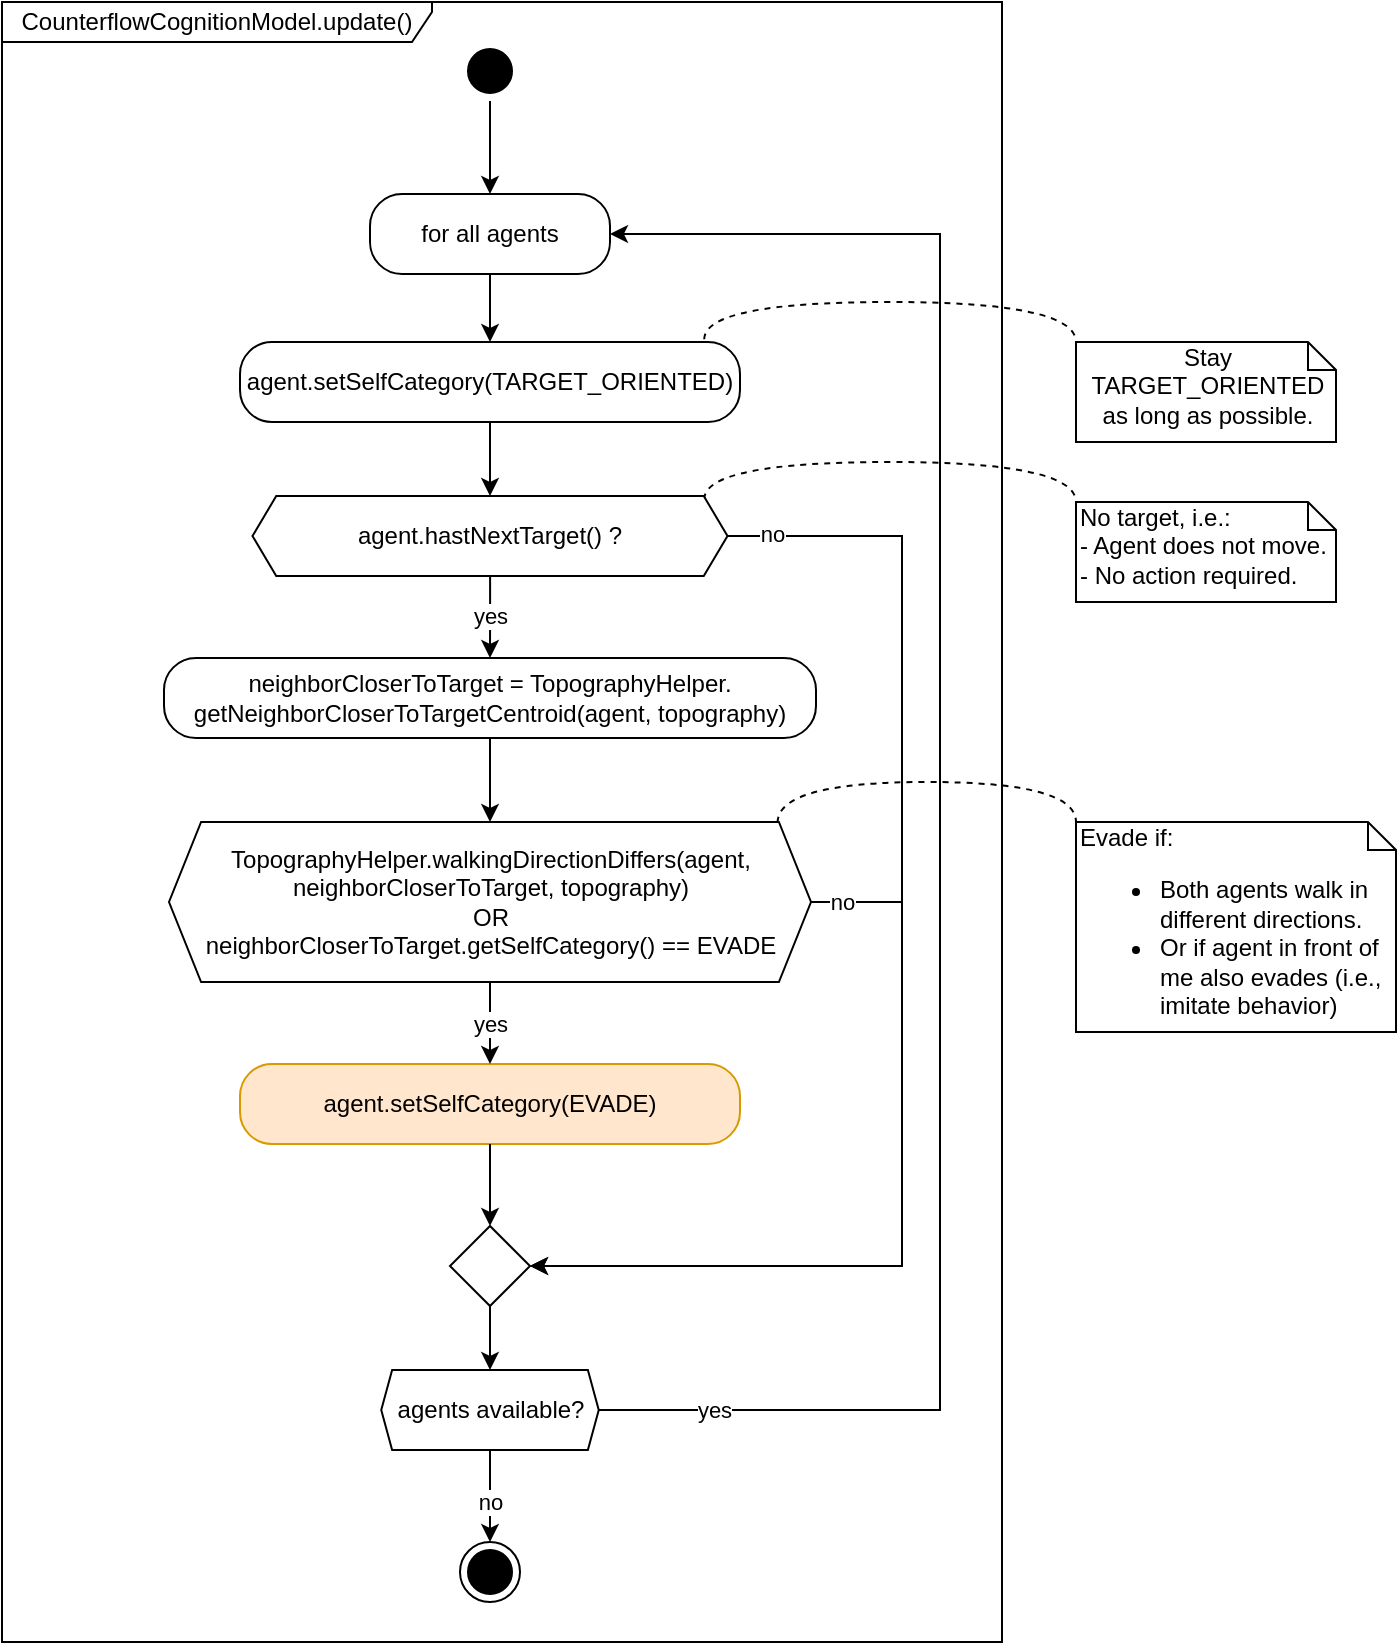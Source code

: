 <mxfile version="13.0.3" type="device"><diagram name="Page-1" id="e7e014a7-5840-1c2e-5031-d8a46d1fe8dd"><mxGraphModel dx="2176" dy="1602" grid="1" gridSize="10" guides="1" tooltips="1" connect="1" arrows="1" fold="1" page="1" pageScale="1" pageWidth="827" pageHeight="1169" background="#ffffff" math="0" shadow="0"><root><mxCell id="0"/><mxCell id="1" parent="0"/><mxCell id="-0Q1wIl2kN_jkj8z9Sek-1" value="CounterflowCognitionModel.update()" style="shape=umlFrame;whiteSpace=wrap;html=1;strokeColor=#000000;width=215;height=20;shadow=0;" parent="1" vertex="1"><mxGeometry x="80" y="70" width="500" height="820" as="geometry"/></mxCell><mxCell id="SS6hO5CLC-vnA_kdIp-H-1" value="&lt;span style=&quot;text-align: center&quot;&gt;No target, i.e.:&lt;br&gt;- Agent does not move.&lt;br&gt;- No action required.&lt;/span&gt;" style="shape=note;whiteSpace=wrap;html=1;size=14;verticalAlign=top;align=left;spacingTop=-6;" parent="1" vertex="1"><mxGeometry x="617" y="320" width="130" height="50" as="geometry"/></mxCell><mxCell id="SS6hO5CLC-vnA_kdIp-H-2" value="&lt;div&gt;&lt;span&gt;Evade if:&lt;/span&gt;&lt;/div&gt;&lt;div&gt;&lt;ul&gt;&lt;li&gt;&lt;span&gt;Both agents walk in different directions.&lt;/span&gt;&lt;/li&gt;&lt;li&gt;&lt;span&gt;Or if agent in front of me also evades (i.e., imitate behavior)&lt;/span&gt;&lt;/li&gt;&lt;/ul&gt;&lt;/div&gt;" style="shape=note;whiteSpace=wrap;html=1;size=14;verticalAlign=top;align=left;spacingTop=-6;" parent="1" vertex="1"><mxGeometry x="617" y="480" width="160" height="105" as="geometry"/></mxCell><mxCell id="YU0QMbr21jedcJeurE5c-9" value="" style="endArrow=none;dashed=1;html=1;exitX=0.951;exitY=0.958;exitDx=0;exitDy=0;exitPerimeter=0;entryX=0;entryY=0;entryDx=0;entryDy=0;entryPerimeter=0;edgeStyle=orthogonalEdgeStyle;curved=1;" parent="1" source="-0Q1wIl2kN_jkj8z9Sek-35" target="SS6hO5CLC-vnA_kdIp-H-1" edge="1"><mxGeometry width="50" height="50" relative="1" as="geometry"><mxPoint x="450" y="340" as="sourcePoint"/><mxPoint x="860" y="410" as="targetPoint"/><Array as="points"><mxPoint x="431" y="300"/><mxPoint x="617" y="300"/></Array></mxGeometry></mxCell><mxCell id="YU0QMbr21jedcJeurE5c-12" value="" style="endArrow=none;dashed=1;html=1;exitX=0.948;exitY=0.996;exitDx=0;exitDy=0;exitPerimeter=0;entryX=0;entryY=0;entryDx=0;entryDy=0;entryPerimeter=0;edgeStyle=orthogonalEdgeStyle;curved=1;" parent="1" source="SS6hO5CLC-vnA_kdIp-H-5" target="SS6hO5CLC-vnA_kdIp-H-2" edge="1"><mxGeometry width="50" height="50" relative="1" as="geometry"><mxPoint x="520" y="490" as="sourcePoint"/><mxPoint x="570" y="440" as="targetPoint"/><Array as="points"><mxPoint x="468" y="460"/><mxPoint x="617" y="460"/></Array></mxGeometry></mxCell><mxCell id="Y_dTzeStAJjfDMyPIZjv-3" value="" style="group" parent="1" vertex="1" connectable="0"><mxGeometry x="161.0" y="89.5" width="388.0" height="780.5" as="geometry"/></mxCell><mxCell id="-0Q1wIl2kN_jkj8z9Sek-2" value="" style="ellipse;html=1;shape=startState;fillColor=#000000;strokeColor=#000000;labelBorderColor=none;shadow=0;flipV=1;" parent="Y_dTzeStAJjfDMyPIZjv-3" vertex="1"><mxGeometry x="148.0" width="30" height="30" as="geometry"/></mxCell><mxCell id="-0Q1wIl2kN_jkj8z9Sek-4" value="for all agents" style="rounded=1;whiteSpace=wrap;html=1;arcSize=40;labelBorderColor=none;shadow=0;flipV=1;" parent="Y_dTzeStAJjfDMyPIZjv-3" vertex="1"><mxGeometry x="103.0" y="76.5" width="120" height="40" as="geometry"/></mxCell><mxCell id="f7OoUNPzTyh7YRf3PRQZ-5" style="edgeStyle=orthogonalEdgeStyle;rounded=0;orthogonalLoop=1;jettySize=auto;html=1;" parent="Y_dTzeStAJjfDMyPIZjv-3" source="-0Q1wIl2kN_jkj8z9Sek-2" target="-0Q1wIl2kN_jkj8z9Sek-4" edge="1"><mxGeometry relative="1" as="geometry"/></mxCell><mxCell id="-0Q1wIl2kN_jkj8z9Sek-6" value="" style="ellipse;html=1;shape=endState;fillColor=#000000;strokeColor=#000000;labelBorderColor=none;shadow=0;flipV=1;" parent="Y_dTzeStAJjfDMyPIZjv-3" vertex="1"><mxGeometry x="148.0" y="750.5" width="30" height="30" as="geometry"/></mxCell><mxCell id="-0Q1wIl2kN_jkj8z9Sek-35" value="&lt;span&gt;agent.hastNextTarget() ?&lt;br&gt;&lt;/span&gt;" style="shape=hexagon;html=1;whiteSpace=wrap;perimeter=hexagonPerimeter;rounded=0;shadow=0;size=0.05;flipV=1;" parent="Y_dTzeStAJjfDMyPIZjv-3" vertex="1"><mxGeometry x="44.25" y="227.5" width="237.5" height="40" as="geometry"/></mxCell><mxCell id="f7OoUNPzTyh7YRf3PRQZ-6" style="edgeStyle=orthogonalEdgeStyle;rounded=0;orthogonalLoop=1;jettySize=auto;html=1;entryX=0.5;entryY=0;entryDx=0;entryDy=0;" parent="Y_dTzeStAJjfDMyPIZjv-3" source="-0Q1wIl2kN_jkj8z9Sek-4" target="Y_dTzeStAJjfDMyPIZjv-1" edge="1"><mxGeometry relative="1" as="geometry"><mxPoint x="163.0" y="140.5" as="targetPoint"/></mxGeometry></mxCell><mxCell id="-0Q1wIl2kN_jkj8z9Sek-47" style="edgeStyle=orthogonalEdgeStyle;rounded=0;orthogonalLoop=1;jettySize=auto;html=1;shadow=0;entryX=1;entryY=0.5;entryDx=0;entryDy=0;exitX=1;exitY=0.5;exitDx=0;exitDy=0;" parent="Y_dTzeStAJjfDMyPIZjv-3" source="-0Q1wIl2kN_jkj8z9Sek-46" target="-0Q1wIl2kN_jkj8z9Sek-4" edge="1"><mxGeometry relative="1" as="geometry"><Array as="points"><mxPoint x="388.0" y="684.5"/><mxPoint x="388.0" y="96.5"/></Array></mxGeometry></mxCell><mxCell id="YU0QMbr21jedcJeurE5c-4" value="yes" style="edgeLabel;html=1;align=center;verticalAlign=middle;resizable=0;points=[];" parent="-0Q1wIl2kN_jkj8z9Sek-47" vertex="1" connectable="0"><mxGeometry x="-0.863" y="-2" relative="1" as="geometry"><mxPoint x="-6.47" y="-2" as="offset"/></mxGeometry></mxCell><mxCell id="f7OoUNPzTyh7YRf3PRQZ-1" style="edgeStyle=orthogonalEdgeStyle;rounded=0;orthogonalLoop=1;jettySize=auto;html=1;entryX=0.5;entryY=0;entryDx=0;entryDy=0;" parent="Y_dTzeStAJjfDMyPIZjv-3" source="-0Q1wIl2kN_jkj8z9Sek-46" target="-0Q1wIl2kN_jkj8z9Sek-6" edge="1"><mxGeometry relative="1" as="geometry"/></mxCell><mxCell id="f7OoUNPzTyh7YRf3PRQZ-2" value="no" style="edgeLabel;html=1;align=center;verticalAlign=middle;resizable=0;points=[];" parent="f7OoUNPzTyh7YRf3PRQZ-1" vertex="1" connectable="0"><mxGeometry x="0.334" y="6" relative="1" as="geometry"><mxPoint x="-6.0" y="-5" as="offset"/></mxGeometry></mxCell><mxCell id="-0Q1wIl2kN_jkj8z9Sek-46" value="agents available?" style="shape=hexagon;html=1;whiteSpace=wrap;perimeter=hexagonPerimeter;rounded=0;shadow=0;size=0.05;flipV=1;" parent="Y_dTzeStAJjfDMyPIZjv-3" vertex="1"><mxGeometry x="108.625" y="664.5" width="108.75" height="40" as="geometry"/></mxCell><mxCell id="-0Q1wIl2kN_jkj8z9Sek-50" style="edgeStyle=orthogonalEdgeStyle;rounded=0;orthogonalLoop=1;jettySize=auto;html=1;entryX=0.5;entryY=0;entryDx=0;entryDy=0;shadow=0;" parent="Y_dTzeStAJjfDMyPIZjv-3" source="-0Q1wIl2kN_jkj8z9Sek-9" target="-0Q1wIl2kN_jkj8z9Sek-46" edge="1"><mxGeometry relative="1" as="geometry"/></mxCell><mxCell id="-0Q1wIl2kN_jkj8z9Sek-44" style="edgeStyle=orthogonalEdgeStyle;rounded=0;orthogonalLoop=1;jettySize=auto;html=1;exitX=1;exitY=0.5;exitDx=0;exitDy=0;shadow=0;entryX=1;entryY=0.5;entryDx=0;entryDy=0;" parent="Y_dTzeStAJjfDMyPIZjv-3" source="-0Q1wIl2kN_jkj8z9Sek-35" target="-0Q1wIl2kN_jkj8z9Sek-9" edge="1"><mxGeometry relative="1" as="geometry"><mxPoint x="303.034" y="259" as="targetPoint"/><Array as="points"><mxPoint x="369.0" y="247.5"/><mxPoint x="369.0" y="612.5"/></Array></mxGeometry></mxCell><mxCell id="YU0QMbr21jedcJeurE5c-5" value="no" style="edgeLabel;html=1;align=center;verticalAlign=middle;resizable=0;points=[];" parent="-0Q1wIl2kN_jkj8z9Sek-44" vertex="1" connectable="0"><mxGeometry x="-0.932" y="-1" relative="1" as="geometry"><mxPoint y="-2" as="offset"/></mxGeometry></mxCell><mxCell id="AUM7dM9PoICpJCqCgDMe-4" value="neighborCloserToTarget = TopographyHelper.&lt;br&gt;getNeighborCloserToTargetCentroid(agent, topography)" style="rounded=1;whiteSpace=wrap;html=1;arcSize=40;labelBorderColor=none;shadow=0;flipV=1;" parent="Y_dTzeStAJjfDMyPIZjv-3" vertex="1"><mxGeometry y="308.5" width="326" height="40" as="geometry"/></mxCell><mxCell id="YU0QMbr21jedcJeurE5c-3" value="yes" style="edgeStyle=orthogonalEdgeStyle;rounded=0;orthogonalLoop=1;jettySize=auto;html=1;entryX=0.5;entryY=0;entryDx=0;entryDy=0;" parent="Y_dTzeStAJjfDMyPIZjv-3" source="-0Q1wIl2kN_jkj8z9Sek-35" target="AUM7dM9PoICpJCqCgDMe-4" edge="1"><mxGeometry relative="1" as="geometry"/></mxCell><mxCell id="8eUflrJwoI5cM1BUJZiJ-2" value="agent.setSelfCategory(EVADE)" style="rounded=1;whiteSpace=wrap;html=1;arcSize=40;labelBorderColor=none;shadow=0;flipV=1;fillColor=#ffe6cc;strokeColor=#d79b00;" parent="Y_dTzeStAJjfDMyPIZjv-3" vertex="1"><mxGeometry x="38.0" y="511.5" width="250" height="40" as="geometry"/></mxCell><mxCell id="-0Q1wIl2kN_jkj8z9Sek-9" value="" style="rhombus;whiteSpace=wrap;html=1;shadow=0;flipV=1;" parent="Y_dTzeStAJjfDMyPIZjv-3" vertex="1"><mxGeometry x="143.0" y="592.5" width="40" height="40" as="geometry"/></mxCell><mxCell id="SS6hO5CLC-vnA_kdIp-H-9" style="edgeStyle=orthogonalEdgeStyle;rounded=0;orthogonalLoop=1;jettySize=auto;html=1;entryX=0.5;entryY=0;entryDx=0;entryDy=0;" parent="Y_dTzeStAJjfDMyPIZjv-3" source="8eUflrJwoI5cM1BUJZiJ-2" target="-0Q1wIl2kN_jkj8z9Sek-9" edge="1"><mxGeometry relative="1" as="geometry"><mxPoint x="163.0" y="660.5" as="targetPoint"/></mxGeometry></mxCell><mxCell id="SS6hO5CLC-vnA_kdIp-H-8" value="yes" style="edgeStyle=orthogonalEdgeStyle;rounded=0;orthogonalLoop=1;jettySize=auto;html=1;" parent="Y_dTzeStAJjfDMyPIZjv-3" source="SS6hO5CLC-vnA_kdIp-H-5" target="8eUflrJwoI5cM1BUJZiJ-2" edge="1"><mxGeometry relative="1" as="geometry"/></mxCell><mxCell id="SS6hO5CLC-vnA_kdIp-H-11" style="edgeStyle=orthogonalEdgeStyle;rounded=0;orthogonalLoop=1;jettySize=auto;html=1;entryX=1;entryY=0.5;entryDx=0;entryDy=0;exitX=1;exitY=0.5;exitDx=0;exitDy=0;" parent="Y_dTzeStAJjfDMyPIZjv-3" source="SS6hO5CLC-vnA_kdIp-H-5" target="-0Q1wIl2kN_jkj8z9Sek-9" edge="1"><mxGeometry relative="1" as="geometry"><Array as="points"><mxPoint x="369.0" y="430.5"/><mxPoint x="369.0" y="612.5"/></Array></mxGeometry></mxCell><mxCell id="YU0QMbr21jedcJeurE5c-6" value="no" style="edgeLabel;html=1;align=center;verticalAlign=middle;resizable=0;points=[];" parent="SS6hO5CLC-vnA_kdIp-H-11" vertex="1" connectable="0"><mxGeometry x="-0.927" y="-1" relative="1" as="geometry"><mxPoint y="-1" as="offset"/></mxGeometry></mxCell><mxCell id="SS6hO5CLC-vnA_kdIp-H-5" value="TopographyHelper.walkingDirectionDiffers(agent, neighborCloserToTarget, topography)&lt;br&gt;&lt;span&gt;OR&lt;br&gt;&lt;/span&gt;neighborCloserToTarget.getSelfCategory() ==&amp;nbsp;&lt;span&gt;EVADE&lt;br&gt;&lt;/span&gt;" style="shape=hexagon;html=1;whiteSpace=wrap;perimeter=hexagonPerimeter;rounded=0;shadow=0;size=0.05;flipV=1;" parent="Y_dTzeStAJjfDMyPIZjv-3" vertex="1"><mxGeometry x="2.5" y="390.5" width="321" height="80" as="geometry"/></mxCell><mxCell id="SS6hO5CLC-vnA_kdIp-H-7" style="edgeStyle=orthogonalEdgeStyle;rounded=0;orthogonalLoop=1;jettySize=auto;html=1;entryX=0.5;entryY=0;entryDx=0;entryDy=0;" parent="Y_dTzeStAJjfDMyPIZjv-3" source="AUM7dM9PoICpJCqCgDMe-4" target="SS6hO5CLC-vnA_kdIp-H-5" edge="1"><mxGeometry relative="1" as="geometry"/></mxCell><mxCell id="Y_dTzeStAJjfDMyPIZjv-2" style="edgeStyle=orthogonalEdgeStyle;rounded=0;orthogonalLoop=1;jettySize=auto;html=1;entryX=0.5;entryY=0;entryDx=0;entryDy=0;" parent="Y_dTzeStAJjfDMyPIZjv-3" source="Y_dTzeStAJjfDMyPIZjv-1" target="-0Q1wIl2kN_jkj8z9Sek-35" edge="1"><mxGeometry relative="1" as="geometry"/></mxCell><mxCell id="Y_dTzeStAJjfDMyPIZjv-1" value="agent.setSelfCategory(TARGET_ORIENTED)" style="rounded=1;whiteSpace=wrap;html=1;arcSize=40;labelBorderColor=none;shadow=0;flipV=1;" parent="Y_dTzeStAJjfDMyPIZjv-3" vertex="1"><mxGeometry x="38.0" y="150.5" width="250" height="40" as="geometry"/></mxCell><mxCell id="Y_dTzeStAJjfDMyPIZjv-4" value="&lt;div style=&quot;text-align: center&quot;&gt;&lt;span&gt;Stay TARGET_ORIENTED&lt;/span&gt;&lt;/div&gt;&lt;div style=&quot;text-align: center&quot;&gt;&lt;span&gt;as long as possible.&lt;/span&gt;&lt;/div&gt;" style="shape=note;whiteSpace=wrap;html=1;size=14;verticalAlign=top;align=left;spacingTop=-6;" parent="1" vertex="1"><mxGeometry x="617" y="240" width="130" height="50" as="geometry"/></mxCell><mxCell id="Y_dTzeStAJjfDMyPIZjv-5" value="" style="endArrow=none;dashed=1;html=1;exitX=0.951;exitY=0.958;exitDx=0;exitDy=0;exitPerimeter=0;entryX=0;entryY=0;entryDx=0;entryDy=0;entryPerimeter=0;edgeStyle=orthogonalEdgeStyle;curved=1;" parent="1" edge="1"><mxGeometry width="50" height="50" relative="1" as="geometry"><mxPoint x="431.112" y="238.68" as="sourcePoint"/><mxPoint x="617" y="240" as="targetPoint"/><Array as="points"><mxPoint x="431" y="220"/><mxPoint x="617" y="220"/></Array></mxGeometry></mxCell></root></mxGraphModel></diagram></mxfile>